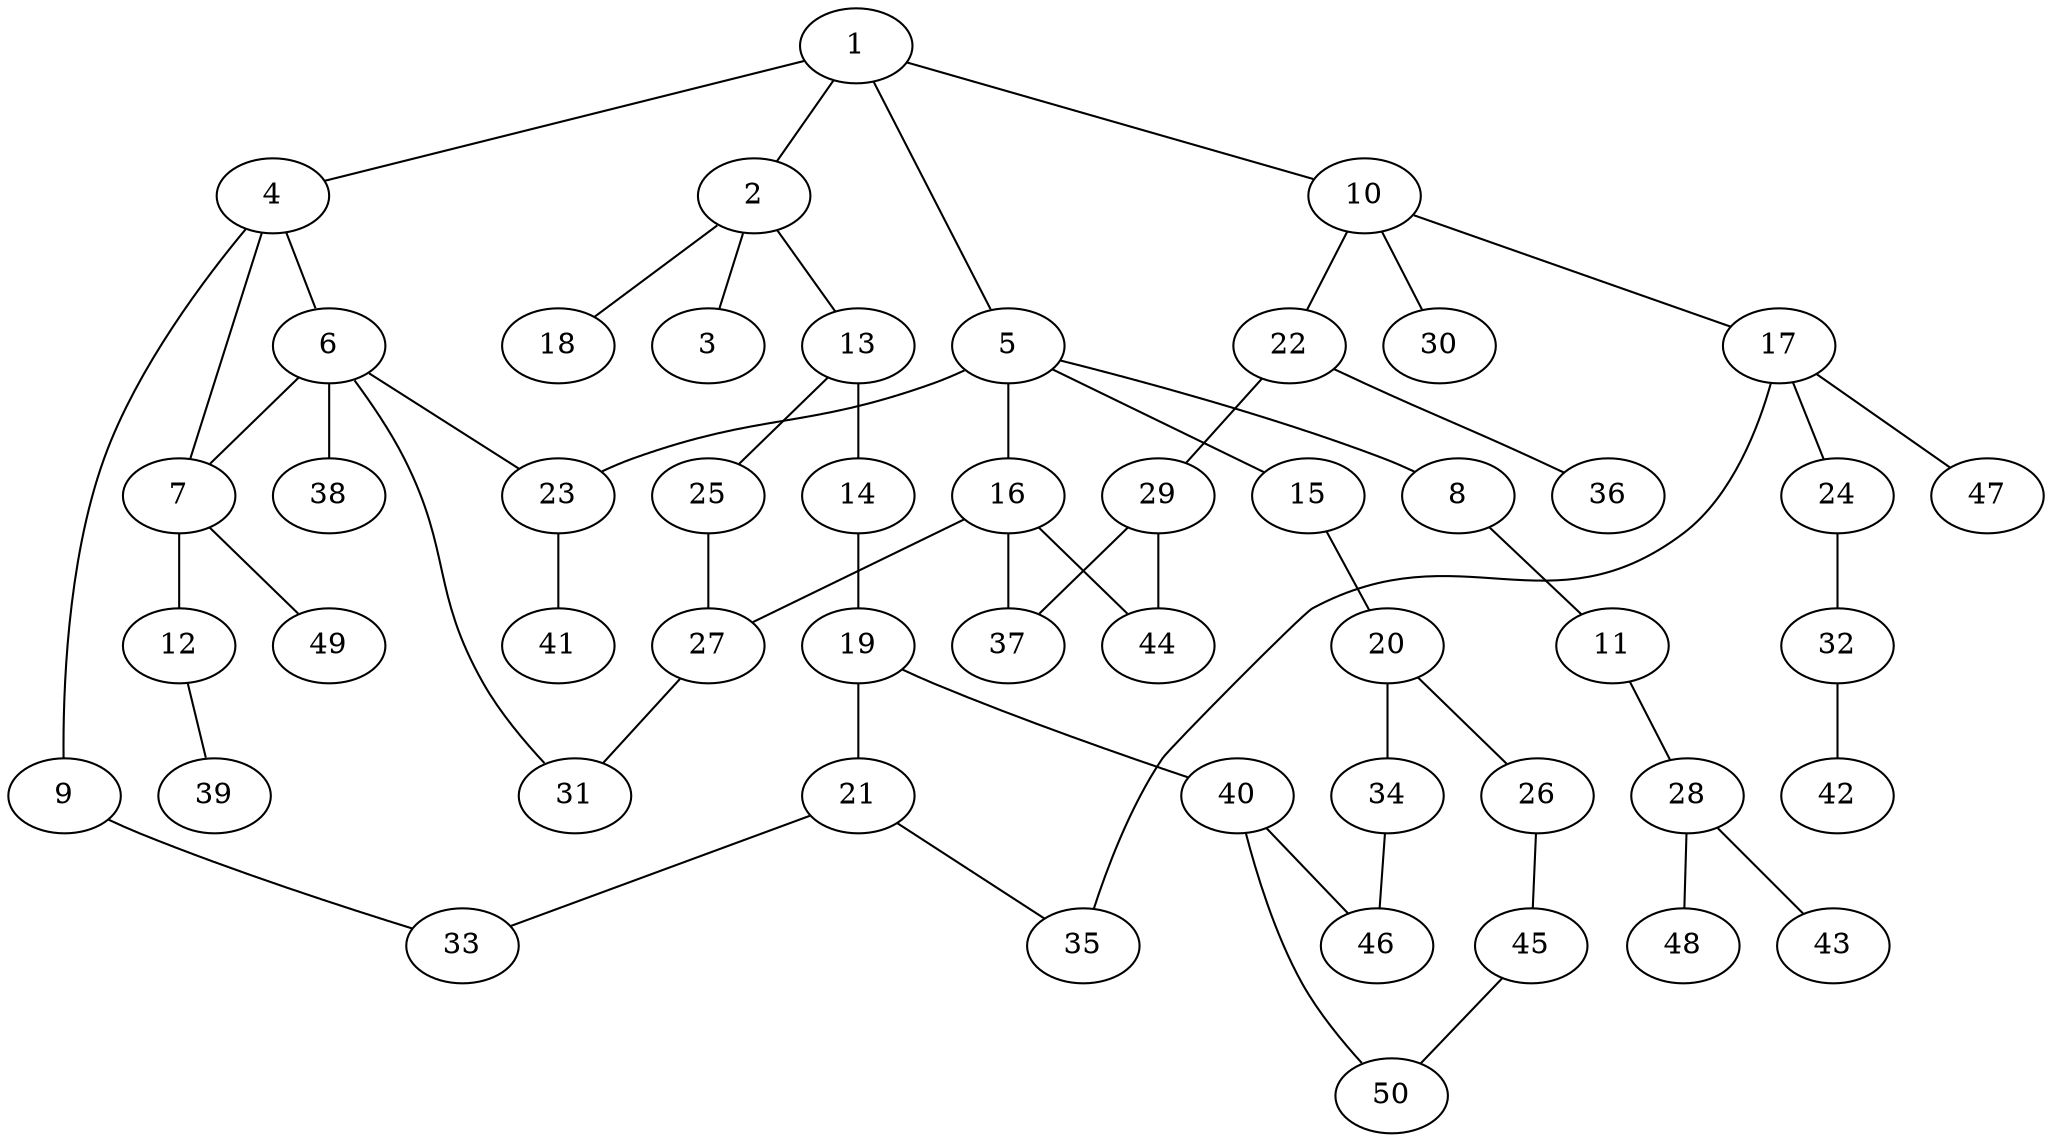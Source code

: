 graph graphname {1--2
1--4
1--5
1--10
2--3
2--13
2--18
4--6
4--7
4--9
5--8
5--15
5--16
5--23
6--7
6--23
6--31
6--38
7--12
7--49
8--11
9--33
10--17
10--22
10--30
11--28
12--39
13--14
13--25
14--19
15--20
16--27
16--37
16--44
17--24
17--35
17--47
19--21
19--40
20--26
20--34
21--33
21--35
22--29
22--36
23--41
24--32
25--27
26--45
27--31
28--43
28--48
29--37
29--44
32--42
34--46
40--46
40--50
45--50
}